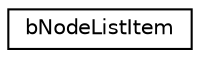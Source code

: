 digraph G
{
  edge [fontname="Helvetica",fontsize="10",labelfontname="Helvetica",labelfontsize="10"];
  node [fontname="Helvetica",fontsize="10",shape=record];
  rankdir=LR;
  Node1 [label="bNodeListItem",height=0.2,width=0.4,color="black", fillcolor="white", style="filled",URL="$d7/d80/structbNodeListItem.html"];
}

